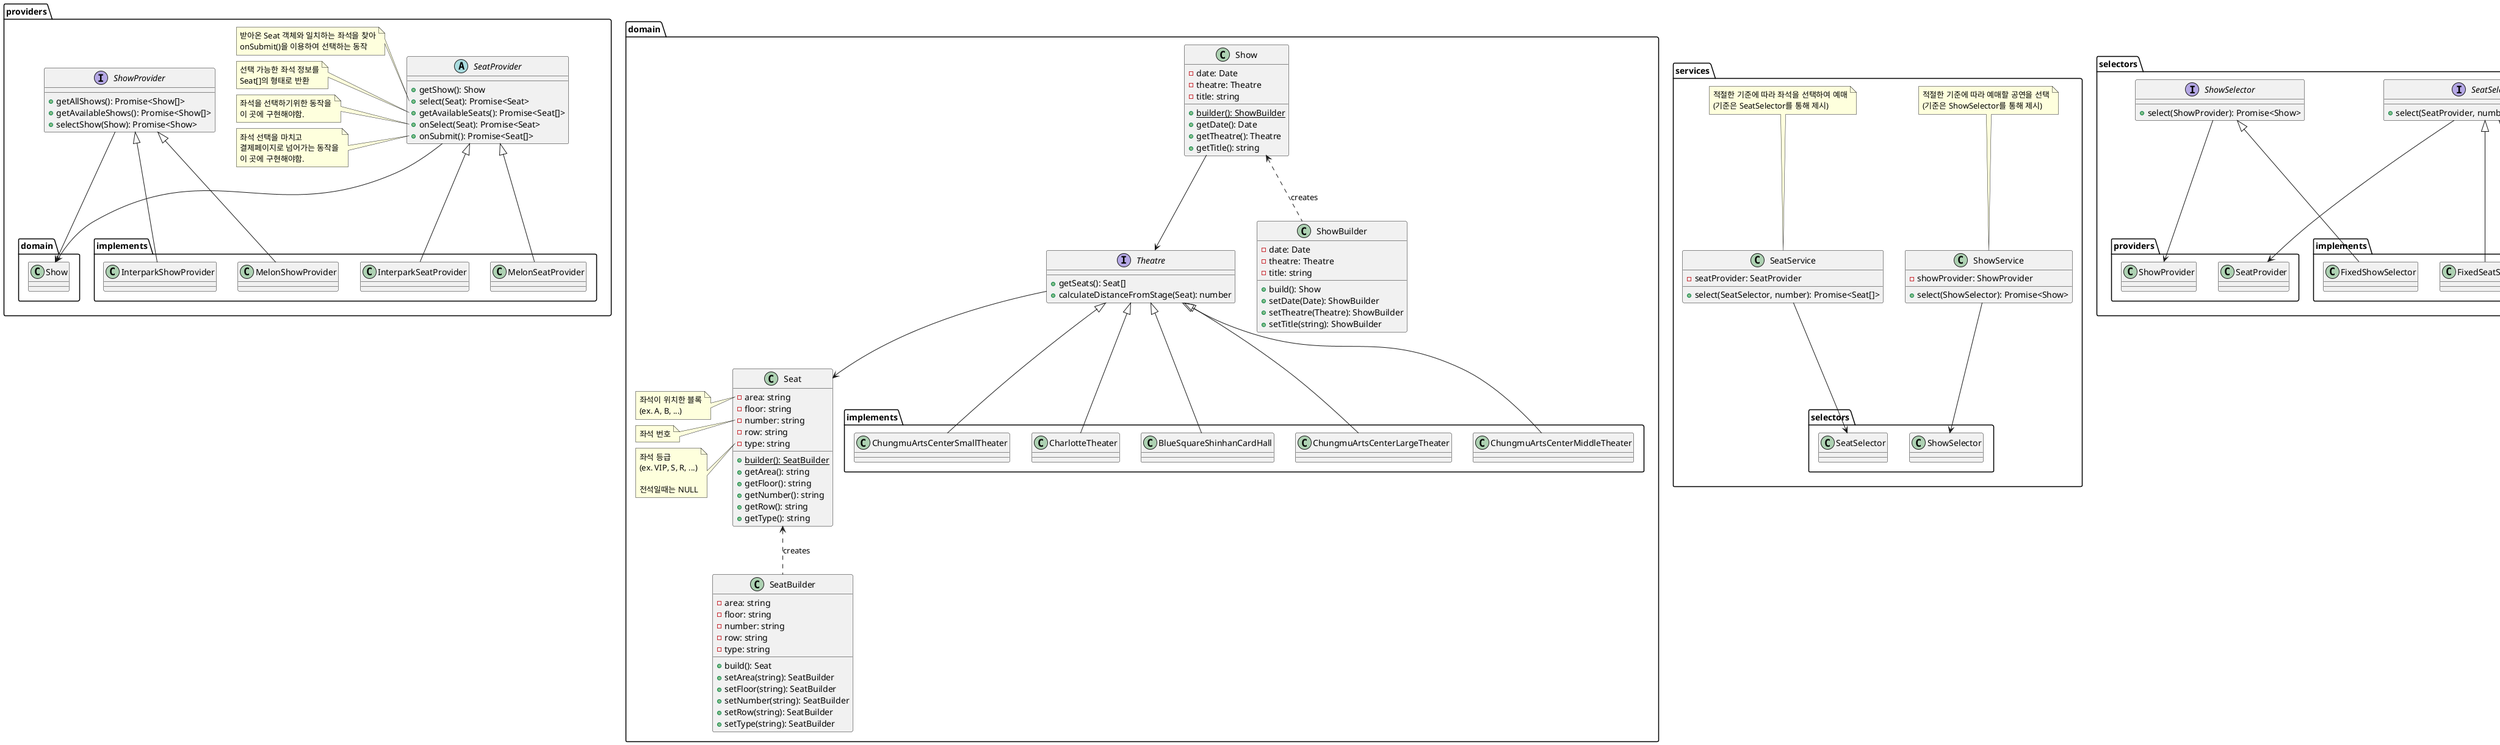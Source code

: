 @startuml structure_by_layer


package services {
    class ShowService {
        -showProvider: ShowProvider
        +select(ShowSelector): Promise<Show>
    }
    ShowService --> selectors.ShowSelector

    note top of ShowService
    적절한 기준에 따라 예매할 공연을 선택
    (기준은 ShowSelector를 통해 제시)
    end note

    class SeatService {
        -seatProvider: SeatProvider
        +select(SeatSelector, number): Promise<Seat[]>
    }
    SeatService --> selectors.SeatSelector

    note top of SeatService
    적절한 기준에 따라 좌석을 선택하여 예매
    (기준은 SeatSelector를 통해 제시)
    end note
}


package selectors {
    interface ShowSelector {
        +select(ShowProvider): Promise<Show>
    }
    ShowSelector --> providers.ShowProvider


    interface SeatSelector {
        +select(SeatProvider, number): Promise<Seat[]>
    }
    SeatSelector --> providers.SeatProvider


    package selectors.implements {
        selectors.ShowSelector <|-- FixedShowSelector
        selectors.SeatSelector <|-- FixedSeatSelector
        selectors.SeatSelector <|-- DistanceFirstSeatSelector
    }
}


package providers {
    interface ShowProvider {
        +getAllShows(): Promise<Show[]>
        +getAvailableShows(): Promise<Show[]>
        +selectShow(Show): Promise<Show>
    }
    ShowProvider --> domain.Show


    abstract SeatProvider {
        +getShow(): Show
        +select(Seat): Promise<Seat>
        +getAvailableSeats(): Promise<Seat[]>
        +onSelect(Seat): Promise<Seat>
        +onSubmit(): Promise<Seat[]>
    }
    SeatProvider --> domain.Show

    note left of SeatProvider::select
    받아온 Seat 객체와 일치하는 좌석을 찾아
    onSubmit()을 이용하여 선택하는 동작
    end note

    note left of SeatProvider::getAvailableSeats
    선택 가능한 좌석 정보를
    Seat[]의 형태로 반환
    end note

    note left of SeatProvider::onSelect
    좌석을 선택하기위한 동작을
    이 곳에 구현해야함.
    end note

    note left of SeatProvider::onSubmit
    좌석 선택을 마치고
    결제페이지로 넘어가는 동작을
    이 곳에 구현해야함.
    end note


    package providers.implements {
        providers.ShowProvider <|-- InterparkShowProvider
        providers.ShowProvider <|-- MelonShowProvider
        providers.SeatProvider <|-- InterparkSeatProvider
        providers.SeatProvider <|-- MelonSeatProvider
    }
}


package domain {
    class Show {
        -date: Date
        -theatre: Theatre
        -title: string
        +{static} builder(): ShowBuilder
        +getDate(): Date
        +getTheatre(): Theatre
        +getTitle(): string
    }
    Show --> Theatre
    Show <.. ShowBuilder : creates


    class ShowBuilder {
        -date: Date
        -theatre: Theatre
        -title: string
        +build(): Show
        +setDate(Date): ShowBuilder
        +setTheatre(Theatre): ShowBuilder
        +setTitle(string): ShowBuilder
    }


    interface Theatre {
        +getSeats(): Seat[]
        +calculateDistanceFromStage(Seat): number
    }
    Theatre --> Seat

    package domain.implements {
        domain.Theatre <|-- CharlotteTheater
        domain.Theatre <|-- BlueSquareShinhanCardHall
        domain.Theatre <|-- ChungmuArtsCenterLargeTheater
        domain.Theatre <|-- ChungmuArtsCenterMiddleTheater
        domain.Theatre <|-- ChungmuArtsCenterSmallTheater
    }


    class Seat {
        -area: string
        -floor: string
        -number: string
        -row: string
        -type: string
        +{static} builder(): SeatBuilder
        +getArea(): string
        +getFloor(): string
        +getNumber(): string
        +getRow(): string
        +getType(): string
    }
    Seat <.. SeatBuilder : creates

    note left of Seat::area
    좌석이 위치한 블록
    (ex. A, B, ...)
    end note

    note left of Seat::number
    좌석 번호
    end note

    note left of Seat::type
    좌석 등급
    (ex. VIP, S, R, ...)

    전석일때는 NULL
    end note


    class SeatBuilder {
        -area: string
        -floor: string
        -number: string
        -row: string
        -type: string
        +build(): Seat
        +setArea(string): SeatBuilder
        +setFloor(string): SeatBuilder
        +setNumber(string): SeatBuilder
        +setRow(string): SeatBuilder
        +setType(string): SeatBuilder
    }
}


@enduml
